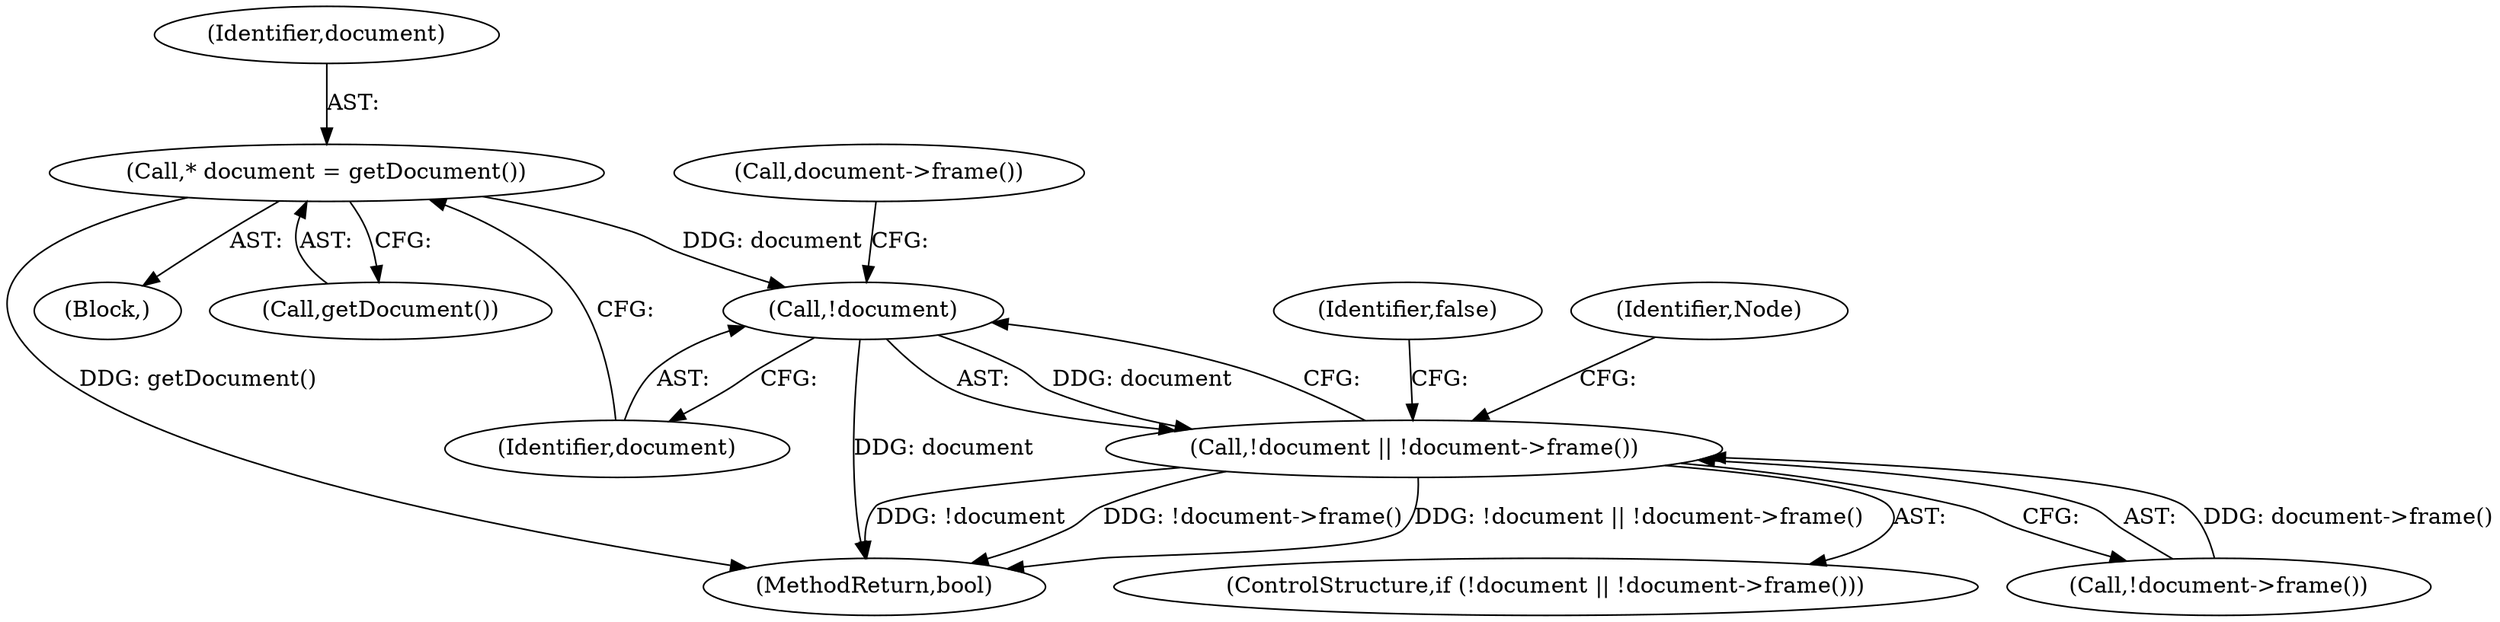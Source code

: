 digraph "0_Chrome_d27468a832d5316884bd02f459cbf493697fd7e1_24@pointer" {
"1000116" [label="(Call,* document = getDocument())"];
"1000121" [label="(Call,!document)"];
"1000120" [label="(Call,!document || !document->frame())"];
"1000116" [label="(Call,* document = getDocument())"];
"1000117" [label="(Identifier,document)"];
"1000121" [label="(Call,!document)"];
"1000101" [label="(Block,)"];
"1000119" [label="(ControlStructure,if (!document || !document->frame()))"];
"1000122" [label="(Identifier,document)"];
"1000126" [label="(Identifier,false)"];
"1000155" [label="(MethodReturn,bool)"];
"1000123" [label="(Call,!document->frame())"];
"1000120" [label="(Call,!document || !document->frame())"];
"1000118" [label="(Call,getDocument())"];
"1000124" [label="(Call,document->frame())"];
"1000130" [label="(Identifier,Node)"];
"1000116" -> "1000101"  [label="AST: "];
"1000116" -> "1000118"  [label="CFG: "];
"1000117" -> "1000116"  [label="AST: "];
"1000118" -> "1000116"  [label="AST: "];
"1000122" -> "1000116"  [label="CFG: "];
"1000116" -> "1000155"  [label="DDG: getDocument()"];
"1000116" -> "1000121"  [label="DDG: document"];
"1000121" -> "1000120"  [label="AST: "];
"1000121" -> "1000122"  [label="CFG: "];
"1000122" -> "1000121"  [label="AST: "];
"1000124" -> "1000121"  [label="CFG: "];
"1000120" -> "1000121"  [label="CFG: "];
"1000121" -> "1000155"  [label="DDG: document"];
"1000121" -> "1000120"  [label="DDG: document"];
"1000120" -> "1000119"  [label="AST: "];
"1000120" -> "1000123"  [label="CFG: "];
"1000123" -> "1000120"  [label="AST: "];
"1000126" -> "1000120"  [label="CFG: "];
"1000130" -> "1000120"  [label="CFG: "];
"1000120" -> "1000155"  [label="DDG: !document"];
"1000120" -> "1000155"  [label="DDG: !document->frame()"];
"1000120" -> "1000155"  [label="DDG: !document || !document->frame()"];
"1000123" -> "1000120"  [label="DDG: document->frame()"];
}
